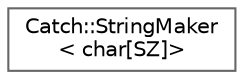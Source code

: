 digraph "Graphical Class Hierarchy"
{
 // LATEX_PDF_SIZE
  bgcolor="transparent";
  edge [fontname=Helvetica,fontsize=10,labelfontname=Helvetica,labelfontsize=10];
  node [fontname=Helvetica,fontsize=10,shape=box,height=0.2,width=0.4];
  rankdir="LR";
  Node0 [id="Node000000",label="Catch::StringMaker\l\< char[SZ]\>",height=0.2,width=0.4,color="grey40", fillcolor="white", style="filled",URL="$struct_catch_1_1_string_maker_3_01char_0f_s_z_0e_4.html",tooltip=" "];
}
